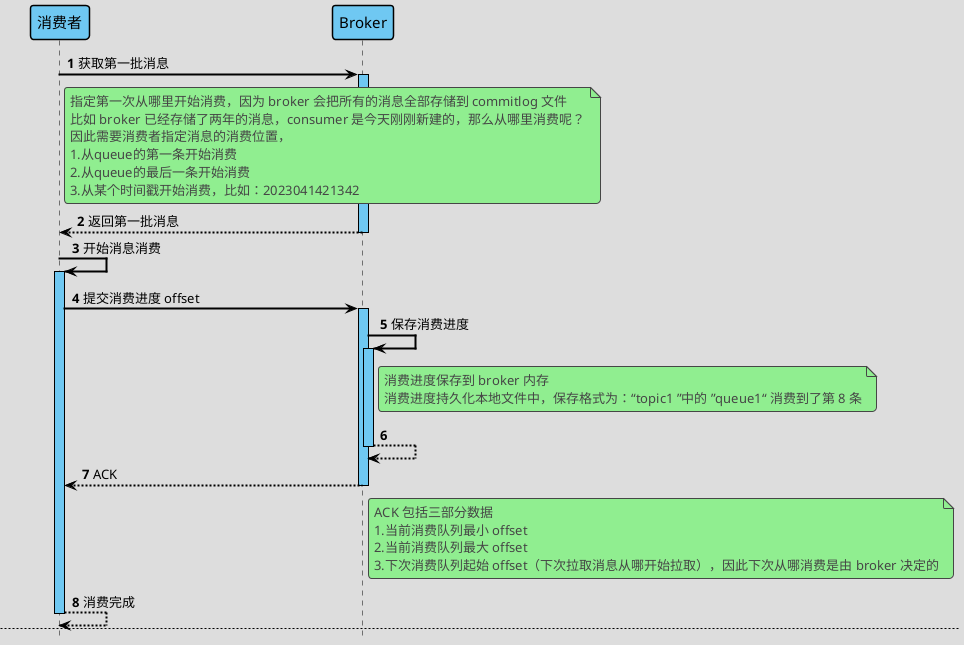 @startuml
'https://plantuml.com/sequence-diagram

'https://plantuml.com/sequence-diagram
hide footbox
skinparam backgroundColor #EEEBDC
!theme toy


'隐藏孤立的参与者
hide unlinked

'文字对齐，向左对齐
skinparam sequenceMessageAlign left

'箭头粗度
skinparam sequenceArrowThickness 2

'响应信息文字显示在箭头下面
'skinparam responseMessageBelowArrow true

autoActivate on
autonumber

skinparam sequence {
ArrowColor black
ActorBorderColor black
LifeLineBorderColor black
LifeLineBackgroundColor #6FC8F2

'参与者边框颜色
ParticipantBorderColor black

'参与者背景颜色
ParticipantBackgroundColor #6FC8F2

'数据库背景颜色
DatabaseBackgroundColor black

'文字压缩格式，impact 代表文字是压缩显示的
'ParticipantFontName Impact

'参与者名称字体大小
ParticipantFontSize 15

'参与者名称字体颜色
ParticipantFontColor black

'actor 的背景颜色
ActorBackgroundColor #6FC8F2

'actor 的字体颜色
ActorFontColor black

'actor 的字体大小
ActorFontSize 15

'actor 的字体
ActorFontName Aapex
}

participant 消费者 as consumer
participant Broker as broker

consumer -> broker : 获取第一批消息
note right of consumer
    指定第一次从哪里开始消费，因为 broker 会把所有的消息全部存储到 commitlog 文件
    比如 broker 已经存储了两年的消息，consumer 是今天刚刚新建的，那么从哪里消费呢？
    因此需要消费者指定消息的消费位置，
    1.从queue的第一条开始消费
    2.从queue的最后一条开始消费
    3.从某个时间戳开始消费，比如：2023041421342
end note

return 返回第一批消息

consumer -> consumer : 开始消息消费
consumer -> broker : 提交消费进度 offset

broker -> broker : 保存消费进度
note right of broker
    消费进度保存到 broker 内存
    消费进度持久化本地文件中，保存格式为：“topic1 ”中的 ”queue1“ 消费到了第 8 条
end note
return
return ACK
note right of broker
    ACK 包括三部分数据
    1.当前消费队列最小 offset
    2.当前消费队列最大 offset
    3.下次消费队列起始 offset（下次拉取消息从哪开始拉取），因此下次从哪消费是由 broker 决定的
end note
return 消费完成

newpage

group 消费完成后同步提交 offset
    loop
        consumer -> broker : 传入 ACK 中的起始 offset，获取下一批次消息
        return

        consumer -> consumer : 开始消费
        consumer -> broker : 提交消费进度
        return 返回 ACK 信息
        return 消费完成
    end loop
end

group 消费完成后异步提交 offset
    consumer -> broker : 查询下一批次消费的起始 offset
    return

    consumer -> broker : 根据起始 offset 获取下一批次的消息
    return

    consumer -> consumer : 执行消费
    consumer --> broker : 提交消费进度（异步，不等待 broker 响应）
    consumer --> consumer : 消费完成

    broker --> consumer : 异步返回给消费者 ACK 信息

end

@enduml